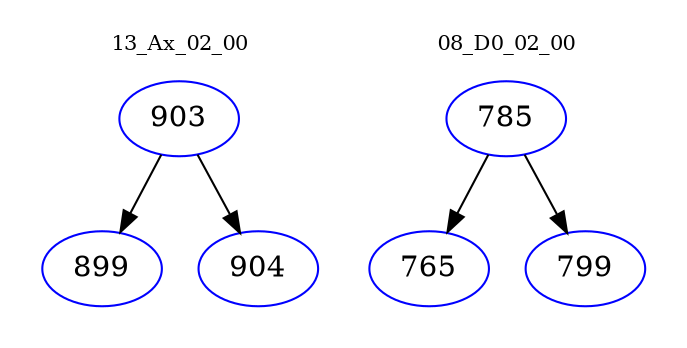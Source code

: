 digraph{
subgraph cluster_0 {
color = white
label = "13_Ax_02_00";
fontsize=10;
T0_903 [label="903", color="blue"]
T0_903 -> T0_899 [color="black"]
T0_899 [label="899", color="blue"]
T0_903 -> T0_904 [color="black"]
T0_904 [label="904", color="blue"]
}
subgraph cluster_1 {
color = white
label = "08_D0_02_00";
fontsize=10;
T1_785 [label="785", color="blue"]
T1_785 -> T1_765 [color="black"]
T1_765 [label="765", color="blue"]
T1_785 -> T1_799 [color="black"]
T1_799 [label="799", color="blue"]
}
}
